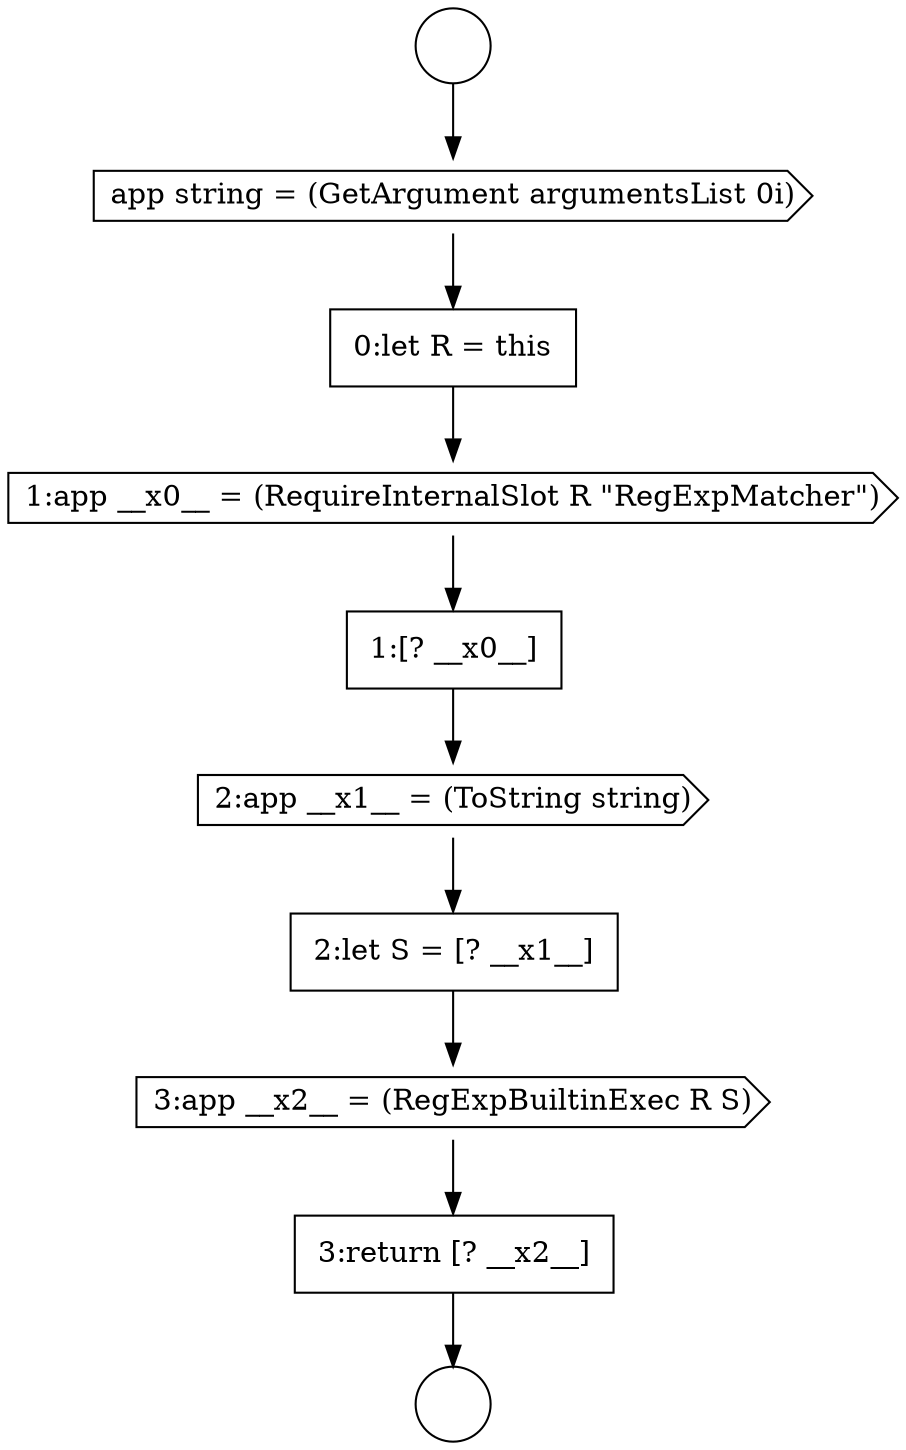 digraph {
  node15066 [shape=cds, label=<<font color="black">2:app __x1__ = (ToString string)</font>> color="black" fillcolor="white" style=filled]
  node15060 [shape=circle label=" " color="black" fillcolor="white" style=filled]
  node15061 [shape=circle label=" " color="black" fillcolor="white" style=filled]
  node15065 [shape=none, margin=0, label=<<font color="black">
    <table border="0" cellborder="1" cellspacing="0" cellpadding="10">
      <tr><td align="left">1:[? __x0__]</td></tr>
    </table>
  </font>> color="black" fillcolor="white" style=filled]
  node15069 [shape=none, margin=0, label=<<font color="black">
    <table border="0" cellborder="1" cellspacing="0" cellpadding="10">
      <tr><td align="left">3:return [? __x2__]</td></tr>
    </table>
  </font>> color="black" fillcolor="white" style=filled]
  node15062 [shape=cds, label=<<font color="black">app string = (GetArgument argumentsList 0i)</font>> color="black" fillcolor="white" style=filled]
  node15068 [shape=cds, label=<<font color="black">3:app __x2__ = (RegExpBuiltinExec R S)</font>> color="black" fillcolor="white" style=filled]
  node15063 [shape=none, margin=0, label=<<font color="black">
    <table border="0" cellborder="1" cellspacing="0" cellpadding="10">
      <tr><td align="left">0:let R = this</td></tr>
    </table>
  </font>> color="black" fillcolor="white" style=filled]
  node15067 [shape=none, margin=0, label=<<font color="black">
    <table border="0" cellborder="1" cellspacing="0" cellpadding="10">
      <tr><td align="left">2:let S = [? __x1__]</td></tr>
    </table>
  </font>> color="black" fillcolor="white" style=filled]
  node15064 [shape=cds, label=<<font color="black">1:app __x0__ = (RequireInternalSlot R &quot;RegExpMatcher&quot;)</font>> color="black" fillcolor="white" style=filled]
  node15067 -> node15068 [ color="black"]
  node15065 -> node15066 [ color="black"]
  node15064 -> node15065 [ color="black"]
  node15069 -> node15061 [ color="black"]
  node15063 -> node15064 [ color="black"]
  node15066 -> node15067 [ color="black"]
  node15060 -> node15062 [ color="black"]
  node15062 -> node15063 [ color="black"]
  node15068 -> node15069 [ color="black"]
}

